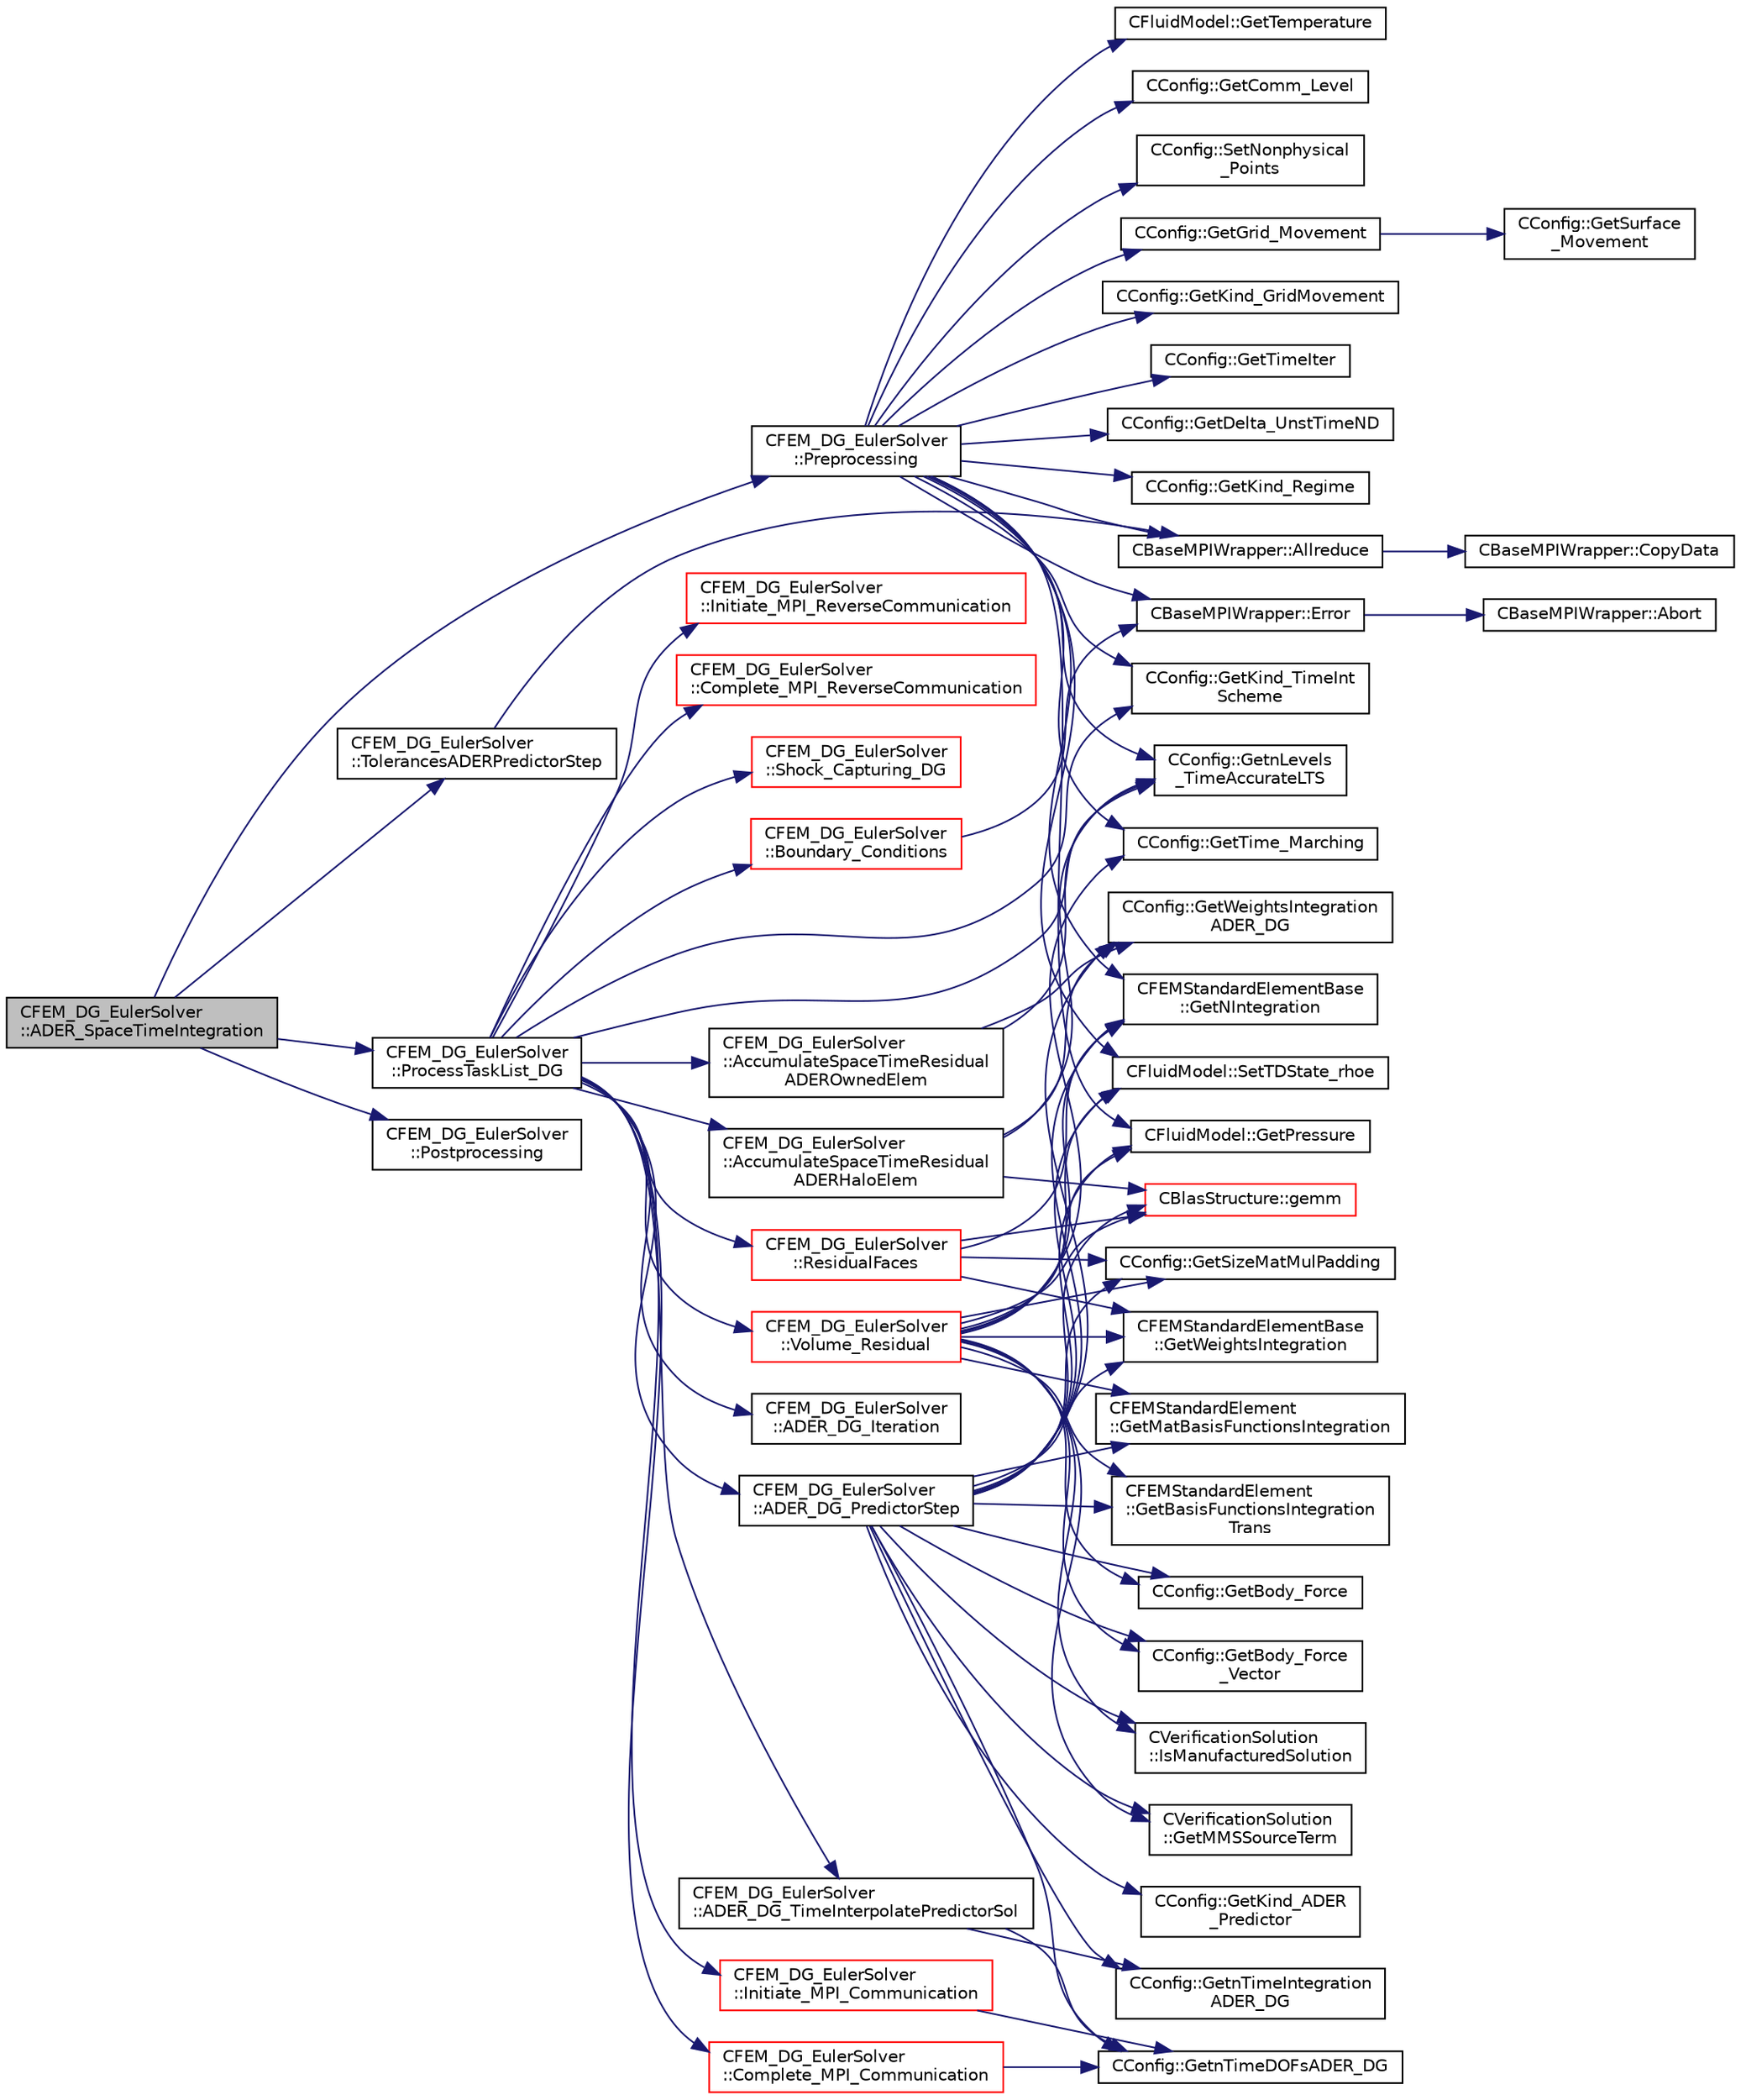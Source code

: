 digraph "CFEM_DG_EulerSolver::ADER_SpaceTimeIntegration"
{
  edge [fontname="Helvetica",fontsize="10",labelfontname="Helvetica",labelfontsize="10"];
  node [fontname="Helvetica",fontsize="10",shape=record];
  rankdir="LR";
  Node431 [label="CFEM_DG_EulerSolver\l::ADER_SpaceTimeIntegration",height=0.2,width=0.4,color="black", fillcolor="grey75", style="filled", fontcolor="black"];
  Node431 -> Node432 [color="midnightblue",fontsize="10",style="solid",fontname="Helvetica"];
  Node432 [label="CFEM_DG_EulerSolver\l::Preprocessing",height=0.2,width=0.4,color="black", fillcolor="white", style="filled",URL="$class_c_f_e_m___d_g___euler_solver.html#aeb9ecebe3a3192fa6a00b0dcdf88d469",tooltip="Compute primitive variables and their gradients. "];
  Node432 -> Node433 [color="midnightblue",fontsize="10",style="solid",fontname="Helvetica"];
  Node433 [label="CConfig::GetKind_Regime",height=0.2,width=0.4,color="black", fillcolor="white", style="filled",URL="$class_c_config.html#a66ca7e620390a81cd49cd0a00716128e",tooltip="Governing equations of the flow (it can be different from the run time equation). ..."];
  Node432 -> Node434 [color="midnightblue",fontsize="10",style="solid",fontname="Helvetica"];
  Node434 [label="CFluidModel::SetTDState_rhoe",height=0.2,width=0.4,color="black", fillcolor="white", style="filled",URL="$class_c_fluid_model.html#a90fdefd3a55d97d55d5211988c9a7ab1",tooltip="virtual member that would be different for each gas model implemented "];
  Node432 -> Node435 [color="midnightblue",fontsize="10",style="solid",fontname="Helvetica"];
  Node435 [label="CFluidModel::GetPressure",height=0.2,width=0.4,color="black", fillcolor="white", style="filled",URL="$class_c_fluid_model.html#a169d9e9a0c7f8b5d35642940c62c4ecb",tooltip="Get fluid pressure. "];
  Node432 -> Node436 [color="midnightblue",fontsize="10",style="solid",fontname="Helvetica"];
  Node436 [label="CFluidModel::GetTemperature",height=0.2,width=0.4,color="black", fillcolor="white", style="filled",URL="$class_c_fluid_model.html#aeba3f29d27211ff50acad59477105969",tooltip="Get fluid temperature. "];
  Node432 -> Node437 [color="midnightblue",fontsize="10",style="solid",fontname="Helvetica"];
  Node437 [label="CConfig::GetComm_Level",height=0.2,width=0.4,color="black", fillcolor="white", style="filled",URL="$class_c_config.html#ab71278d2692ca5217674036650b02923",tooltip="Get the level of MPI communications to be performed. "];
  Node432 -> Node438 [color="midnightblue",fontsize="10",style="solid",fontname="Helvetica"];
  Node438 [label="CBaseMPIWrapper::Allreduce",height=0.2,width=0.4,color="black", fillcolor="white", style="filled",URL="$class_c_base_m_p_i_wrapper.html#a637b6fd917a8ca91ce748ba88e0d66b6"];
  Node438 -> Node439 [color="midnightblue",fontsize="10",style="solid",fontname="Helvetica"];
  Node439 [label="CBaseMPIWrapper::CopyData",height=0.2,width=0.4,color="black", fillcolor="white", style="filled",URL="$class_c_base_m_p_i_wrapper.html#a4725cc1dd65b161b483e812a538a5e36"];
  Node432 -> Node440 [color="midnightblue",fontsize="10",style="solid",fontname="Helvetica"];
  Node440 [label="CConfig::SetNonphysical\l_Points",height=0.2,width=0.4,color="black", fillcolor="white", style="filled",URL="$class_c_config.html#a434fe0922532828b7e40ded865c5ce51",tooltip="Set the current number of non-physical nodes in the solution. "];
  Node432 -> Node441 [color="midnightblue",fontsize="10",style="solid",fontname="Helvetica"];
  Node441 [label="CConfig::GetTime_Marching",height=0.2,width=0.4,color="black", fillcolor="white", style="filled",URL="$class_c_config.html#a864d499ce740184803607801c47abda7",tooltip="Provides information about the time integration, and change the write in the output files information..."];
  Node432 -> Node442 [color="midnightblue",fontsize="10",style="solid",fontname="Helvetica"];
  Node442 [label="CConfig::GetGrid_Movement",height=0.2,width=0.4,color="black", fillcolor="white", style="filled",URL="$class_c_config.html#a65f49bf3888539804cc0ceac28a32923",tooltip="Get information about the grid movement. "];
  Node442 -> Node443 [color="midnightblue",fontsize="10",style="solid",fontname="Helvetica"];
  Node443 [label="CConfig::GetSurface\l_Movement",height=0.2,width=0.4,color="black", fillcolor="white", style="filled",URL="$class_c_config.html#a67dbc09d0ad95072023d7f356333d6c8",tooltip="Get information about deforming markers. "];
  Node432 -> Node444 [color="midnightblue",fontsize="10",style="solid",fontname="Helvetica"];
  Node444 [label="CConfig::GetKind_GridMovement",height=0.2,width=0.4,color="black", fillcolor="white", style="filled",URL="$class_c_config.html#ab598508566cb08cb9929934d433ce400",tooltip="Get the type of dynamic mesh motion. Each zone gets a config file. "];
  Node432 -> Node445 [color="midnightblue",fontsize="10",style="solid",fontname="Helvetica"];
  Node445 [label="CConfig::GetKind_TimeInt\lScheme",height=0.2,width=0.4,color="black", fillcolor="white", style="filled",URL="$class_c_config.html#aeec93abf99b07f5fd7505df58a5577ae",tooltip="Get the kind of time integration method. "];
  Node432 -> Node446 [color="midnightblue",fontsize="10",style="solid",fontname="Helvetica"];
  Node446 [label="CBaseMPIWrapper::Error",height=0.2,width=0.4,color="black", fillcolor="white", style="filled",URL="$class_c_base_m_p_i_wrapper.html#a04457c47629bda56704e6a8804833eeb"];
  Node446 -> Node447 [color="midnightblue",fontsize="10",style="solid",fontname="Helvetica"];
  Node447 [label="CBaseMPIWrapper::Abort",height=0.2,width=0.4,color="black", fillcolor="white", style="filled",URL="$class_c_base_m_p_i_wrapper.html#a21ef5681e2acb532d345e9bab173ef07"];
  Node432 -> Node448 [color="midnightblue",fontsize="10",style="solid",fontname="Helvetica"];
  Node448 [label="CConfig::GetTimeIter",height=0.2,width=0.4,color="black", fillcolor="white", style="filled",URL="$class_c_config.html#aa659f28a1d71b0924944a9fb248e3d6e",tooltip="Get the current time iteration number. "];
  Node432 -> Node449 [color="midnightblue",fontsize="10",style="solid",fontname="Helvetica"];
  Node449 [label="CConfig::GetnLevels\l_TimeAccurateLTS",height=0.2,width=0.4,color="black", fillcolor="white", style="filled",URL="$class_c_config.html#a957e791919e7c6947131c06aedc7ff8d",tooltip="Get the number of time levels for time accurate local time stepping. "];
  Node432 -> Node450 [color="midnightblue",fontsize="10",style="solid",fontname="Helvetica"];
  Node450 [label="CConfig::GetDelta_UnstTimeND",height=0.2,width=0.4,color="black", fillcolor="white", style="filled",URL="$class_c_config.html#a417b45d0da107126e803258901f57920",tooltip="If we are prforming an unsteady simulation, there is only one value of the time step for the complete..."];
  Node432 -> Node451 [color="midnightblue",fontsize="10",style="solid",fontname="Helvetica"];
  Node451 [label="CFEMStandardElementBase\l::GetNIntegration",height=0.2,width=0.4,color="black", fillcolor="white", style="filled",URL="$class_c_f_e_m_standard_element_base.html#aa5ad06a05a1d7b66bccca65521168a3b",tooltip="Function, which makes available the number of integration points for this standard element..."];
  Node431 -> Node452 [color="midnightblue",fontsize="10",style="solid",fontname="Helvetica"];
  Node452 [label="CFEM_DG_EulerSolver\l::TolerancesADERPredictorStep",height=0.2,width=0.4,color="black", fillcolor="white", style="filled",URL="$class_c_f_e_m___d_g___euler_solver.html#a29c6daddcdecd116aaf32d40cd09f7c2",tooltip="Function, which determines the values of the tolerances in the predictor step of ADER-DG. "];
  Node452 -> Node438 [color="midnightblue",fontsize="10",style="solid",fontname="Helvetica"];
  Node431 -> Node453 [color="midnightblue",fontsize="10",style="solid",fontname="Helvetica"];
  Node453 [label="CFEM_DG_EulerSolver\l::ProcessTaskList_DG",height=0.2,width=0.4,color="black", fillcolor="white", style="filled",URL="$class_c_f_e_m___d_g___euler_solver.html#a651cad1a94f2024c75a1a8be347e3375",tooltip="Function, which processes the list of tasks to be executed by the DG solver. "];
  Node453 -> Node449 [color="midnightblue",fontsize="10",style="solid",fontname="Helvetica"];
  Node453 -> Node454 [color="midnightblue",fontsize="10",style="solid",fontname="Helvetica"];
  Node454 [label="CFEM_DG_EulerSolver\l::ADER_DG_PredictorStep",height=0.2,width=0.4,color="black", fillcolor="white", style="filled",URL="$class_c_f_e_m___d_g___euler_solver.html#a53f3bd445632823baa18657a29553842",tooltip="Function, carries out the predictor step of the ADER-DG time integration. "];
  Node454 -> Node455 [color="midnightblue",fontsize="10",style="solid",fontname="Helvetica"];
  Node455 [label="CConfig::GetnTimeDOFsADER_DG",height=0.2,width=0.4,color="black", fillcolor="white", style="filled",URL="$class_c_config.html#ab110ba67babf383e40ac4896bc65a599",tooltip="Get the number time DOFs for ADER-DG. "];
  Node454 -> Node456 [color="midnightblue",fontsize="10",style="solid",fontname="Helvetica"];
  Node456 [label="CConfig::GetnTimeIntegration\lADER_DG",height=0.2,width=0.4,color="black", fillcolor="white", style="filled",URL="$class_c_config.html#ae7e9d4b942d0db4b72f461c180ade3a4",tooltip="Get the number time integration points for ADER-DG. "];
  Node454 -> Node457 [color="midnightblue",fontsize="10",style="solid",fontname="Helvetica"];
  Node457 [label="CConfig::GetWeightsIntegration\lADER_DG",height=0.2,width=0.4,color="black", fillcolor="white", style="filled",URL="$class_c_config.html#ab61a5a25dc9a2d37c22d4744d26b690d",tooltip="Get the weights of the time integration points for ADER-DG. "];
  Node454 -> Node458 [color="midnightblue",fontsize="10",style="solid",fontname="Helvetica"];
  Node458 [label="CConfig::GetKind_ADER\l_Predictor",height=0.2,width=0.4,color="black", fillcolor="white", style="filled",URL="$class_c_config.html#a6a283ba2b1eacb99905f0e12636c8e15",tooltip="Get the kind of scheme (aliased or non-aliased) to be used in the predictor step of ADER-DG..."];
  Node454 -> Node459 [color="midnightblue",fontsize="10",style="solid",fontname="Helvetica"];
  Node459 [label="CConfig::GetSizeMatMulPadding",height=0.2,width=0.4,color="black", fillcolor="white", style="filled",URL="$class_c_config.html#aea5478f0851e4cb4d11c262fb6c6e8c4",tooltip="Function to make available the matrix size in vectorization in order to optimize the gemm performance..."];
  Node454 -> Node460 [color="midnightblue",fontsize="10",style="solid",fontname="Helvetica"];
  Node460 [label="CBlasStructure::gemm",height=0.2,width=0.4,color="red", fillcolor="white", style="filled",URL="$class_c_blas_structure.html#a40a585307895af828a7f51cd0ccbf81d",tooltip="Function, which carries out a dense matrix product. It is a limited version of the BLAS gemm function..."];
  Node454 -> Node451 [color="midnightblue",fontsize="10",style="solid",fontname="Helvetica"];
  Node454 -> Node463 [color="midnightblue",fontsize="10",style="solid",fontname="Helvetica"];
  Node463 [label="CFEMStandardElement\l::GetMatBasisFunctionsIntegration",height=0.2,width=0.4,color="black", fillcolor="white", style="filled",URL="$class_c_f_e_m_standard_element.html#a6fbf928e9b9fa2fd9dab46309e0ed6b6",tooltip="Function, which makes available the matrix storage of the basis functions in the integration points..."];
  Node454 -> Node464 [color="midnightblue",fontsize="10",style="solid",fontname="Helvetica"];
  Node464 [label="CFEMStandardElement\l::GetBasisFunctionsIntegration\lTrans",height=0.2,width=0.4,color="black", fillcolor="white", style="filled",URL="$class_c_f_e_m_standard_element.html#a0d8111ae54b825086ea24a9241a361f1",tooltip="Function, which makes available the transpose of the basis functions in the integration points..."];
  Node454 -> Node465 [color="midnightblue",fontsize="10",style="solid",fontname="Helvetica"];
  Node465 [label="CFEMStandardElementBase\l::GetWeightsIntegration",height=0.2,width=0.4,color="black", fillcolor="white", style="filled",URL="$class_c_f_e_m_standard_element_base.html#abf33578c3a19de596dc704d3d4d00039",tooltip="Function, which makes available the weights in the integration points. "];
  Node454 -> Node434 [color="midnightblue",fontsize="10",style="solid",fontname="Helvetica"];
  Node454 -> Node435 [color="midnightblue",fontsize="10",style="solid",fontname="Helvetica"];
  Node454 -> Node466 [color="midnightblue",fontsize="10",style="solid",fontname="Helvetica"];
  Node466 [label="CConfig::GetBody_Force",height=0.2,width=0.4,color="black", fillcolor="white", style="filled",URL="$class_c_config.html#a9af4200d2cd764653d2707da4acc7847",tooltip="Get information about the body force. "];
  Node454 -> Node467 [color="midnightblue",fontsize="10",style="solid",fontname="Helvetica"];
  Node467 [label="CConfig::GetBody_Force\l_Vector",height=0.2,width=0.4,color="black", fillcolor="white", style="filled",URL="$class_c_config.html#aa6f6ce87c87183da706c9e5521c1b812",tooltip="Get a pointer to the body force vector. "];
  Node454 -> Node468 [color="midnightblue",fontsize="10",style="solid",fontname="Helvetica"];
  Node468 [label="CVerificationSolution\l::IsManufacturedSolution",height=0.2,width=0.4,color="black", fillcolor="white", style="filled",URL="$class_c_verification_solution.html#ae5a41206f55ba338ba300537b46827ba",tooltip="Whether or not this verification solution is a manufactured solution. "];
  Node454 -> Node469 [color="midnightblue",fontsize="10",style="solid",fontname="Helvetica"];
  Node469 [label="CVerificationSolution\l::GetMMSSourceTerm",height=0.2,width=0.4,color="black", fillcolor="white", style="filled",URL="$class_c_verification_solution.html#ac9d8e5f8800e95f9b5831b4ff8c6c27d",tooltip="Get the source term for the manufactured solution (MMS). "];
  Node453 -> Node470 [color="midnightblue",fontsize="10",style="solid",fontname="Helvetica"];
  Node470 [label="CFEM_DG_EulerSolver\l::Initiate_MPI_Communication",height=0.2,width=0.4,color="red", fillcolor="white", style="filled",URL="$class_c_f_e_m___d_g___euler_solver.html#aef4dade05b74d3e36f5b2c91d0a6fa46",tooltip="Routine that initiates the non-blocking communication between ranks for the givem time level..."];
  Node470 -> Node455 [color="midnightblue",fontsize="10",style="solid",fontname="Helvetica"];
  Node453 -> Node474 [color="midnightblue",fontsize="10",style="solid",fontname="Helvetica"];
  Node474 [label="CFEM_DG_EulerSolver\l::Complete_MPI_Communication",height=0.2,width=0.4,color="red", fillcolor="white", style="filled",URL="$class_c_f_e_m___d_g___euler_solver.html#ad3428a192cfff4925a3ce854866119de",tooltip="Routine that completes the non-blocking communication between ranks. "];
  Node474 -> Node455 [color="midnightblue",fontsize="10",style="solid",fontname="Helvetica"];
  Node453 -> Node476 [color="midnightblue",fontsize="10",style="solid",fontname="Helvetica"];
  Node476 [label="CFEM_DG_EulerSolver\l::Initiate_MPI_ReverseCommunication",height=0.2,width=0.4,color="red", fillcolor="white", style="filled",URL="$class_c_f_e_m___d_g___euler_solver.html#a59148852103da2fb75a30e40f7ea4eb4",tooltip="Routine that initiates the reverse non-blocking communication between ranks. "];
  Node453 -> Node477 [color="midnightblue",fontsize="10",style="solid",fontname="Helvetica"];
  Node477 [label="CFEM_DG_EulerSolver\l::Complete_MPI_ReverseCommunication",height=0.2,width=0.4,color="red", fillcolor="white", style="filled",URL="$class_c_f_e_m___d_g___euler_solver.html#af5891c1fd8de49fe774a68cd7bc0b6ec",tooltip="Routine that completes the reverse non-blocking communication between ranks. "];
  Node453 -> Node478 [color="midnightblue",fontsize="10",style="solid",fontname="Helvetica"];
  Node478 [label="CFEM_DG_EulerSolver\l::ADER_DG_TimeInterpolatePredictorSol",height=0.2,width=0.4,color="black", fillcolor="white", style="filled",URL="$class_c_f_e_m___d_g___euler_solver.html#a541316bc7d1623f16e839578dc9a4aa9",tooltip="Function, which interpolates the predictor solution of ADER-DG to the time value that corresponds to ..."];
  Node478 -> Node455 [color="midnightblue",fontsize="10",style="solid",fontname="Helvetica"];
  Node478 -> Node456 [color="midnightblue",fontsize="10",style="solid",fontname="Helvetica"];
  Node453 -> Node479 [color="midnightblue",fontsize="10",style="solid",fontname="Helvetica"];
  Node479 [label="CFEM_DG_EulerSolver\l::Shock_Capturing_DG",height=0.2,width=0.4,color="red", fillcolor="white", style="filled",URL="$class_c_f_e_m___d_g___euler_solver.html#a8811f2fe9d2efb93b2fcdedf228083d1",tooltip="Compute the artificial viscosity for shock capturing in DG. It is a virtual function, because this function is overruled for Navier-Stokes. "];
  Node453 -> Node481 [color="midnightblue",fontsize="10",style="solid",fontname="Helvetica"];
  Node481 [label="CFEM_DG_EulerSolver\l::Volume_Residual",height=0.2,width=0.4,color="red", fillcolor="white", style="filled",URL="$class_c_f_e_m___d_g___euler_solver.html#ae6c2fff0649a4d8fd723ee9776778003",tooltip="Compute the volume contributions to the spatial residual. It is a virtual function, because this function is overruled for Navier-Stokes. "];
  Node481 -> Node466 [color="midnightblue",fontsize="10",style="solid",fontname="Helvetica"];
  Node481 -> Node467 [color="midnightblue",fontsize="10",style="solid",fontname="Helvetica"];
  Node481 -> Node441 [color="midnightblue",fontsize="10",style="solid",fontname="Helvetica"];
  Node481 -> Node459 [color="midnightblue",fontsize="10",style="solid",fontname="Helvetica"];
  Node481 -> Node451 [color="midnightblue",fontsize="10",style="solid",fontname="Helvetica"];
  Node481 -> Node463 [color="midnightblue",fontsize="10",style="solid",fontname="Helvetica"];
  Node481 -> Node464 [color="midnightblue",fontsize="10",style="solid",fontname="Helvetica"];
  Node481 -> Node465 [color="midnightblue",fontsize="10",style="solid",fontname="Helvetica"];
  Node481 -> Node460 [color="midnightblue",fontsize="10",style="solid",fontname="Helvetica"];
  Node481 -> Node434 [color="midnightblue",fontsize="10",style="solid",fontname="Helvetica"];
  Node481 -> Node435 [color="midnightblue",fontsize="10",style="solid",fontname="Helvetica"];
  Node481 -> Node468 [color="midnightblue",fontsize="10",style="solid",fontname="Helvetica"];
  Node481 -> Node469 [color="midnightblue",fontsize="10",style="solid",fontname="Helvetica"];
  Node453 -> Node485 [color="midnightblue",fontsize="10",style="solid",fontname="Helvetica"];
  Node485 [label="CFEM_DG_EulerSolver\l::ResidualFaces",height=0.2,width=0.4,color="red", fillcolor="white", style="filled",URL="$class_c_f_e_m___d_g___euler_solver.html#a8875e58364f55e735fc3732f545d5f29",tooltip="Compute the spatial residual for the given range of faces. It is a virtual function, because this function is overruled for Navier-Stokes. "];
  Node485 -> Node459 [color="midnightblue",fontsize="10",style="solid",fontname="Helvetica"];
  Node485 -> Node451 [color="midnightblue",fontsize="10",style="solid",fontname="Helvetica"];
  Node485 -> Node465 [color="midnightblue",fontsize="10",style="solid",fontname="Helvetica"];
  Node485 -> Node460 [color="midnightblue",fontsize="10",style="solid",fontname="Helvetica"];
  Node453 -> Node500 [color="midnightblue",fontsize="10",style="solid",fontname="Helvetica"];
  Node500 [label="CFEM_DG_EulerSolver\l::Boundary_Conditions",height=0.2,width=0.4,color="red", fillcolor="white", style="filled",URL="$class_c_f_e_m___d_g___euler_solver.html#ae37f8eba6d7793bc4edb5de6e26f992d",tooltip="Function, which computes the spatial residual for the DG discretization. "];
  Node500 -> Node446 [color="midnightblue",fontsize="10",style="solid",fontname="Helvetica"];
  Node453 -> Node544 [color="midnightblue",fontsize="10",style="solid",fontname="Helvetica"];
  Node544 [label="CFEM_DG_EulerSolver\l::AccumulateSpaceTimeResidual\lADEROwnedElem",height=0.2,width=0.4,color="black", fillcolor="white", style="filled",URL="$class_c_f_e_m___d_g___euler_solver.html#a0a18dfd035e17379824d2a3a032d3ab3",tooltip="Function, which accumulates the space time residual of the ADER-DG time integration scheme for the ow..."];
  Node544 -> Node457 [color="midnightblue",fontsize="10",style="solid",fontname="Helvetica"];
  Node544 -> Node449 [color="midnightblue",fontsize="10",style="solid",fontname="Helvetica"];
  Node453 -> Node545 [color="midnightblue",fontsize="10",style="solid",fontname="Helvetica"];
  Node545 [label="CFEM_DG_EulerSolver\l::AccumulateSpaceTimeResidual\lADERHaloElem",height=0.2,width=0.4,color="black", fillcolor="white", style="filled",URL="$class_c_f_e_m___d_g___euler_solver.html#ad69d3dd7fafb9203abbc9e876cbcd7a8",tooltip="Function, which accumulates the space time residual of the ADER-DG time integration scheme for the ha..."];
  Node545 -> Node457 [color="midnightblue",fontsize="10",style="solid",fontname="Helvetica"];
  Node545 -> Node449 [color="midnightblue",fontsize="10",style="solid",fontname="Helvetica"];
  Node545 -> Node460 [color="midnightblue",fontsize="10",style="solid",fontname="Helvetica"];
  Node453 -> Node445 [color="midnightblue",fontsize="10",style="solid",fontname="Helvetica"];
  Node453 -> Node546 [color="midnightblue",fontsize="10",style="solid",fontname="Helvetica"];
  Node546 [label="CFEM_DG_EulerSolver\l::ADER_DG_Iteration",height=0.2,width=0.4,color="black", fillcolor="white", style="filled",URL="$class_c_f_e_m___d_g___euler_solver.html#ad581ff9821dc607597049b9d52ce5fdf",tooltip="Update the solution for the ADER-DG scheme for the given range of elements. "];
  Node431 -> Node547 [color="midnightblue",fontsize="10",style="solid",fontname="Helvetica"];
  Node547 [label="CFEM_DG_EulerSolver\l::Postprocessing",height=0.2,width=0.4,color="black", fillcolor="white", style="filled",URL="$class_c_f_e_m___d_g___euler_solver.html#addf1215b06e5a8166f8d84979eb1ed2d"];
}
